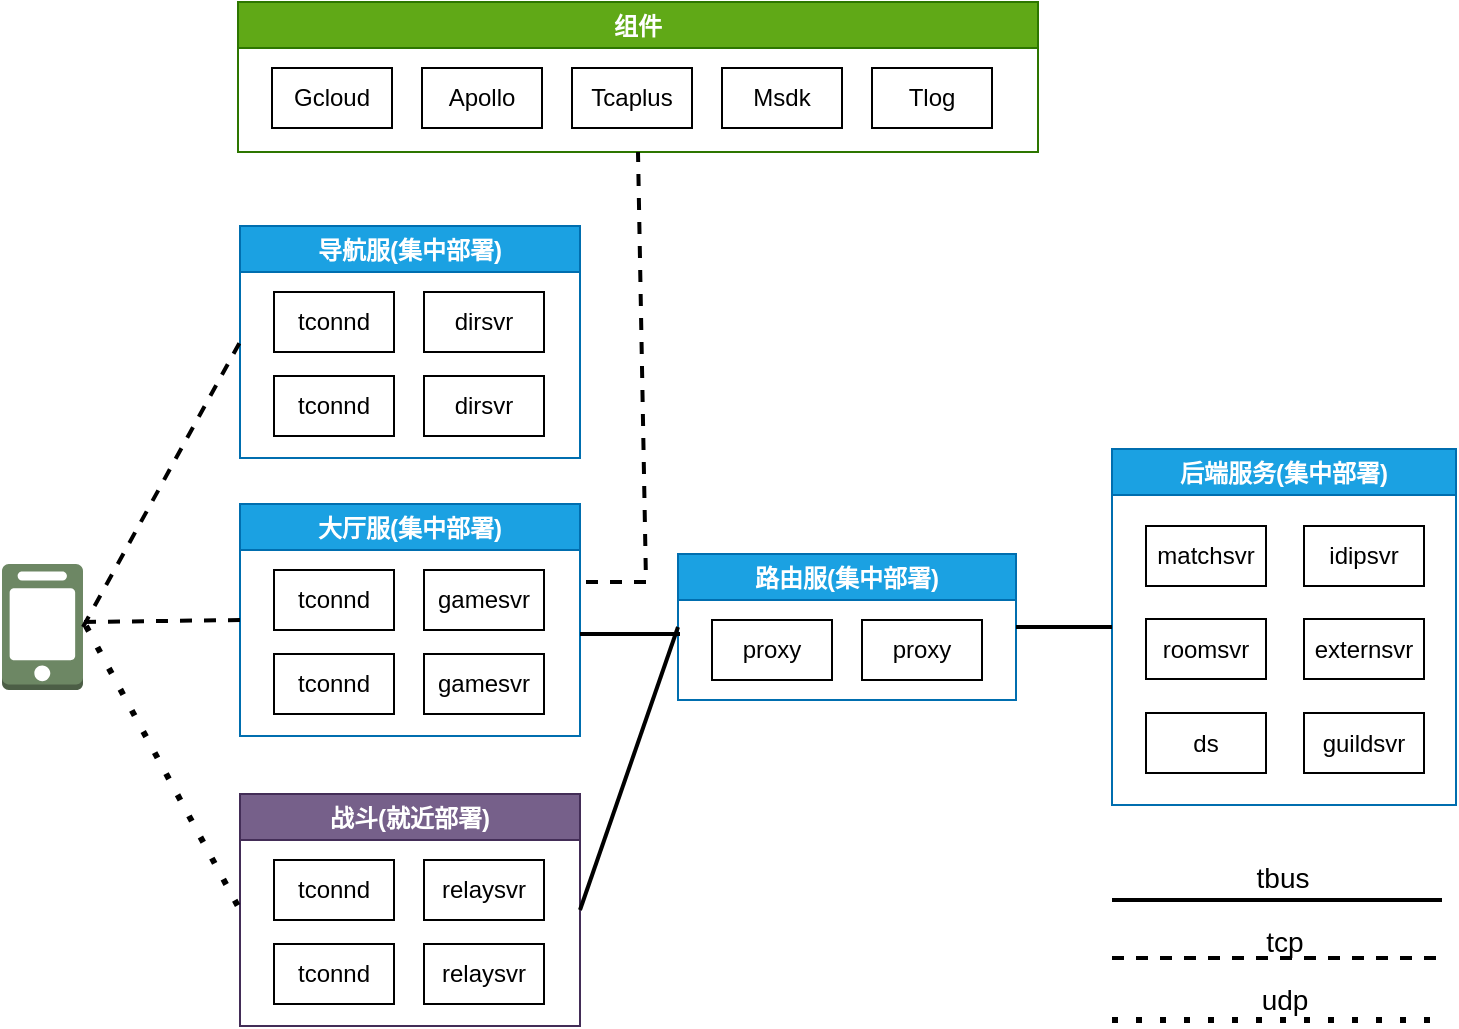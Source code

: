 <mxfile version="16.5.5" type="github" pages="6">
  <diagram id="prtHgNgQTEPvFCAcTncT" name="整体架构图">
    <mxGraphModel dx="1550" dy="827" grid="0" gridSize="10" guides="1" tooltips="1" connect="1" arrows="1" fold="1" page="1" pageScale="1" pageWidth="827" pageHeight="1169" math="0" shadow="0">
      <root>
        <mxCell id="0" />
        <mxCell id="1" parent="0" />
        <mxCell id="tSn-I85bOhlhE9YaRbNu-2" value="" style="outlineConnect=0;dashed=0;verticalLabelPosition=bottom;verticalAlign=top;align=center;html=1;shape=mxgraph.aws3.mobile_client;fillColor=#6d8764;strokeColor=#3A5431;fontColor=#ffffff;" parent="1" vertex="1">
          <mxGeometry x="14" y="367" width="40.5" height="63" as="geometry" />
        </mxCell>
        <mxCell id="7KZkec6slJOl6fVdp8O3-6" value="战斗(就近部署)" style="swimlane;fillColor=#76608a;fontColor=#ffffff;strokeColor=#432D57;" parent="1" vertex="1">
          <mxGeometry x="133" y="482" width="170" height="116" as="geometry" />
        </mxCell>
        <mxCell id="7KZkec6slJOl6fVdp8O3-7" value="tconnd" style="whiteSpace=wrap;html=1;" parent="7KZkec6slJOl6fVdp8O3-6" vertex="1">
          <mxGeometry x="17" y="33" width="60" height="30" as="geometry" />
        </mxCell>
        <mxCell id="7KZkec6slJOl6fVdp8O3-9" value="relaysvr" style="whiteSpace=wrap;html=1;" parent="7KZkec6slJOl6fVdp8O3-6" vertex="1">
          <mxGeometry x="92" y="33" width="60" height="30" as="geometry" />
        </mxCell>
        <mxCell id="r16qE9zVfG3X0fcgj5cs-6" value="tconnd" style="whiteSpace=wrap;html=1;" parent="7KZkec6slJOl6fVdp8O3-6" vertex="1">
          <mxGeometry x="17" y="75" width="60" height="30" as="geometry" />
        </mxCell>
        <mxCell id="r16qE9zVfG3X0fcgj5cs-7" value="relaysvr" style="whiteSpace=wrap;html=1;" parent="7KZkec6slJOl6fVdp8O3-6" vertex="1">
          <mxGeometry x="92" y="75" width="60" height="30" as="geometry" />
        </mxCell>
        <mxCell id="7KZkec6slJOl6fVdp8O3-16" value="后端服务(集中部署)" style="swimlane;fillColor=#1ba1e2;fontColor=#ffffff;strokeColor=#006EAF;" parent="1" vertex="1">
          <mxGeometry x="569" y="309.5" width="172" height="178" as="geometry" />
        </mxCell>
        <mxCell id="r16qE9zVfG3X0fcgj5cs-23" value="matchsvr" style="whiteSpace=wrap;html=1;" parent="7KZkec6slJOl6fVdp8O3-16" vertex="1">
          <mxGeometry x="17" y="38.5" width="60" height="30" as="geometry" />
        </mxCell>
        <mxCell id="r16qE9zVfG3X0fcgj5cs-24" value="roomsvr" style="whiteSpace=wrap;html=1;" parent="7KZkec6slJOl6fVdp8O3-16" vertex="1">
          <mxGeometry x="17" y="85" width="60" height="30" as="geometry" />
        </mxCell>
        <mxCell id="r16qE9zVfG3X0fcgj5cs-25" value="ds" style="whiteSpace=wrap;html=1;" parent="7KZkec6slJOl6fVdp8O3-16" vertex="1">
          <mxGeometry x="17" y="132" width="60" height="30" as="geometry" />
        </mxCell>
        <mxCell id="r16qE9zVfG3X0fcgj5cs-26" value="idipsvr" style="whiteSpace=wrap;html=1;" parent="7KZkec6slJOl6fVdp8O3-16" vertex="1">
          <mxGeometry x="96" y="38.5" width="60" height="30" as="geometry" />
        </mxCell>
        <mxCell id="r16qE9zVfG3X0fcgj5cs-27" value="externsvr" style="whiteSpace=wrap;html=1;" parent="7KZkec6slJOl6fVdp8O3-16" vertex="1">
          <mxGeometry x="96" y="85" width="60" height="30" as="geometry" />
        </mxCell>
        <mxCell id="r16qE9zVfG3X0fcgj5cs-28" value="guildsvr" style="whiteSpace=wrap;html=1;" parent="7KZkec6slJOl6fVdp8O3-16" vertex="1">
          <mxGeometry x="96" y="132" width="60" height="30" as="geometry" />
        </mxCell>
        <mxCell id="r16qE9zVfG3X0fcgj5cs-8" value="大厅服(集中部署)" style="swimlane;fillColor=#1ba1e2;fontColor=#ffffff;strokeColor=#006EAF;" parent="1" vertex="1">
          <mxGeometry x="133" y="337" width="170" height="116" as="geometry" />
        </mxCell>
        <mxCell id="r16qE9zVfG3X0fcgj5cs-9" value="tconnd" style="whiteSpace=wrap;html=1;" parent="r16qE9zVfG3X0fcgj5cs-8" vertex="1">
          <mxGeometry x="17" y="33" width="60" height="30" as="geometry" />
        </mxCell>
        <mxCell id="r16qE9zVfG3X0fcgj5cs-10" value="gamesvr" style="whiteSpace=wrap;html=1;" parent="r16qE9zVfG3X0fcgj5cs-8" vertex="1">
          <mxGeometry x="92" y="33" width="60" height="30" as="geometry" />
        </mxCell>
        <mxCell id="r16qE9zVfG3X0fcgj5cs-11" value="tconnd" style="whiteSpace=wrap;html=1;" parent="r16qE9zVfG3X0fcgj5cs-8" vertex="1">
          <mxGeometry x="17" y="75" width="60" height="30" as="geometry" />
        </mxCell>
        <mxCell id="r16qE9zVfG3X0fcgj5cs-12" value="gamesvr" style="whiteSpace=wrap;html=1;" parent="r16qE9zVfG3X0fcgj5cs-8" vertex="1">
          <mxGeometry x="92" y="75" width="60" height="30" as="geometry" />
        </mxCell>
        <mxCell id="r16qE9zVfG3X0fcgj5cs-13" value="导航服(集中部署)" style="swimlane;fillColor=#1ba1e2;fontColor=#ffffff;strokeColor=#006EAF;" parent="1" vertex="1">
          <mxGeometry x="133" y="198" width="170" height="116" as="geometry" />
        </mxCell>
        <mxCell id="r16qE9zVfG3X0fcgj5cs-14" value="tconnd" style="whiteSpace=wrap;html=1;" parent="r16qE9zVfG3X0fcgj5cs-13" vertex="1">
          <mxGeometry x="17" y="33" width="60" height="30" as="geometry" />
        </mxCell>
        <mxCell id="r16qE9zVfG3X0fcgj5cs-15" value="dirsvr" style="whiteSpace=wrap;html=1;" parent="r16qE9zVfG3X0fcgj5cs-13" vertex="1">
          <mxGeometry x="92" y="33" width="60" height="30" as="geometry" />
        </mxCell>
        <mxCell id="r16qE9zVfG3X0fcgj5cs-16" value="tconnd" style="whiteSpace=wrap;html=1;" parent="r16qE9zVfG3X0fcgj5cs-13" vertex="1">
          <mxGeometry x="17" y="75" width="60" height="30" as="geometry" />
        </mxCell>
        <mxCell id="r16qE9zVfG3X0fcgj5cs-17" value="dirsvr" style="whiteSpace=wrap;html=1;" parent="r16qE9zVfG3X0fcgj5cs-13" vertex="1">
          <mxGeometry x="92" y="75" width="60" height="30" as="geometry" />
        </mxCell>
        <mxCell id="r16qE9zVfG3X0fcgj5cs-18" value="路由服(集中部署)" style="swimlane;startSize=23;fillColor=#1ba1e2;fontColor=#ffffff;strokeColor=#006EAF;" parent="1" vertex="1">
          <mxGeometry x="352" y="362" width="169" height="73" as="geometry" />
        </mxCell>
        <mxCell id="r16qE9zVfG3X0fcgj5cs-19" value="proxy" style="whiteSpace=wrap;html=1;" parent="r16qE9zVfG3X0fcgj5cs-18" vertex="1">
          <mxGeometry x="17" y="33" width="60" height="30" as="geometry" />
        </mxCell>
        <mxCell id="r16qE9zVfG3X0fcgj5cs-20" value="proxy" style="whiteSpace=wrap;html=1;" parent="r16qE9zVfG3X0fcgj5cs-18" vertex="1">
          <mxGeometry x="92" y="33" width="60" height="30" as="geometry" />
        </mxCell>
        <mxCell id="r16qE9zVfG3X0fcgj5cs-29" value="" style="endArrow=none;dashed=1;html=1;rounded=0;exitX=1;exitY=0.5;exitDx=0;exitDy=0;exitPerimeter=0;entryX=0;entryY=0.5;entryDx=0;entryDy=0;jumpSize=6;strokeWidth=2;" parent="1" source="tSn-I85bOhlhE9YaRbNu-2" target="r16qE9zVfG3X0fcgj5cs-13" edge="1">
          <mxGeometry width="50" height="50" relative="1" as="geometry">
            <mxPoint x="52" y="418" as="sourcePoint" />
            <mxPoint x="102" y="368" as="targetPoint" />
          </mxGeometry>
        </mxCell>
        <mxCell id="r16qE9zVfG3X0fcgj5cs-30" value="" style="endArrow=none;dashed=1;html=1;rounded=0;entryX=0;entryY=0.5;entryDx=0;entryDy=0;strokeWidth=2;" parent="1" target="r16qE9zVfG3X0fcgj5cs-8" edge="1">
          <mxGeometry width="50" height="50" relative="1" as="geometry">
            <mxPoint x="55" y="396" as="sourcePoint" />
            <mxPoint x="105" y="396" as="targetPoint" />
          </mxGeometry>
        </mxCell>
        <mxCell id="r16qE9zVfG3X0fcgj5cs-33" value="" style="endArrow=none;html=1;rounded=0;strokeWidth=2;" parent="1" edge="1">
          <mxGeometry width="50" height="50" relative="1" as="geometry">
            <mxPoint x="303" y="402" as="sourcePoint" />
            <mxPoint x="353" y="402" as="targetPoint" />
          </mxGeometry>
        </mxCell>
        <mxCell id="r16qE9zVfG3X0fcgj5cs-35" value="" style="endArrow=none;html=1;rounded=0;exitX=1;exitY=0.5;exitDx=0;exitDy=0;entryX=0;entryY=0.5;entryDx=0;entryDy=0;strokeWidth=2;" parent="1" source="7KZkec6slJOl6fVdp8O3-6" target="r16qE9zVfG3X0fcgj5cs-18" edge="1">
          <mxGeometry width="50" height="50" relative="1" as="geometry">
            <mxPoint x="304" y="566" as="sourcePoint" />
            <mxPoint x="354" y="516" as="targetPoint" />
          </mxGeometry>
        </mxCell>
        <mxCell id="UbGfLUZqFhjUkp0P0_gI-1" value="组件" style="swimlane;fillColor=#60a917;fontColor=#ffffff;strokeColor=#2D7600;" parent="1" vertex="1">
          <mxGeometry x="132" y="86" width="400" height="75" as="geometry" />
        </mxCell>
        <mxCell id="UbGfLUZqFhjUkp0P0_gI-2" value="Gcloud" style="whiteSpace=wrap;html=1;" parent="UbGfLUZqFhjUkp0P0_gI-1" vertex="1">
          <mxGeometry x="17" y="33" width="60" height="30" as="geometry" />
        </mxCell>
        <mxCell id="UbGfLUZqFhjUkp0P0_gI-3" value="Apollo" style="whiteSpace=wrap;html=1;" parent="UbGfLUZqFhjUkp0P0_gI-1" vertex="1">
          <mxGeometry x="92" y="33" width="60" height="30" as="geometry" />
        </mxCell>
        <mxCell id="UbGfLUZqFhjUkp0P0_gI-4" value="Tcaplus" style="whiteSpace=wrap;html=1;" parent="UbGfLUZqFhjUkp0P0_gI-1" vertex="1">
          <mxGeometry x="167" y="33" width="60" height="30" as="geometry" />
        </mxCell>
        <mxCell id="UbGfLUZqFhjUkp0P0_gI-5" value="Tlog" style="whiteSpace=wrap;html=1;" parent="UbGfLUZqFhjUkp0P0_gI-1" vertex="1">
          <mxGeometry x="317" y="33" width="60" height="30" as="geometry" />
        </mxCell>
        <mxCell id="UbGfLUZqFhjUkp0P0_gI-6" value="Msdk" style="whiteSpace=wrap;html=1;" parent="UbGfLUZqFhjUkp0P0_gI-1" vertex="1">
          <mxGeometry x="242" y="33" width="60" height="30" as="geometry" />
        </mxCell>
        <mxCell id="UbGfLUZqFhjUkp0P0_gI-8" value="" style="endArrow=none;html=1;rounded=0;entryX=0;entryY=0.5;entryDx=0;entryDy=0;exitX=1;exitY=0.5;exitDx=0;exitDy=0;strokeWidth=2;" parent="1" source="r16qE9zVfG3X0fcgj5cs-18" target="7KZkec6slJOl6fVdp8O3-16" edge="1">
          <mxGeometry width="50" height="50" relative="1" as="geometry">
            <mxPoint x="524" y="410" as="sourcePoint" />
            <mxPoint x="926.711" y="772" as="targetPoint" />
          </mxGeometry>
        </mxCell>
        <mxCell id="UbGfLUZqFhjUkp0P0_gI-9" value="" style="endArrow=none;dashed=1;html=1;rounded=0;entryX=0.5;entryY=1;entryDx=0;entryDy=0;strokeWidth=2;" parent="1" target="UbGfLUZqFhjUkp0P0_gI-1" edge="1">
          <mxGeometry width="50" height="50" relative="1" as="geometry">
            <mxPoint x="306" y="376" as="sourcePoint" />
            <mxPoint x="398" y="141" as="targetPoint" />
            <Array as="points">
              <mxPoint x="336" y="376" />
            </Array>
          </mxGeometry>
        </mxCell>
        <object label="" id="UbGfLUZqFhjUkp0P0_gI-10">
          <mxCell style="endArrow=none;html=1;rounded=0;strokeWidth=2;" parent="1" edge="1">
            <mxGeometry width="50" height="50" relative="1" as="geometry">
              <mxPoint x="569" y="535" as="sourcePoint" />
              <mxPoint x="734" y="535" as="targetPoint" />
            </mxGeometry>
          </mxCell>
        </object>
        <mxCell id="UbGfLUZqFhjUkp0P0_gI-11" value="&lt;font style=&quot;font-size: 14px&quot;&gt;tbus&lt;/font&gt;" style="text;html=1;align=center;verticalAlign=middle;resizable=0;points=[];autosize=1;strokeColor=none;fillColor=none;" parent="1" vertex="1">
          <mxGeometry x="636" y="515" width="36" height="18" as="geometry" />
        </mxCell>
        <mxCell id="UbGfLUZqFhjUkp0P0_gI-12" value="" style="endArrow=none;dashed=1;html=1;dashPattern=1 3;strokeWidth=3;rounded=0;entryX=0;entryY=0.5;entryDx=0;entryDy=0;" parent="1" target="7KZkec6slJOl6fVdp8O3-6" edge="1">
          <mxGeometry width="50" height="50" relative="1" as="geometry">
            <mxPoint x="56" y="398" as="sourcePoint" />
            <mxPoint x="135" y="493" as="targetPoint" />
          </mxGeometry>
        </mxCell>
        <mxCell id="UbGfLUZqFhjUkp0P0_gI-13" value="" style="endArrow=none;dashed=1;html=1;rounded=0;strokeWidth=2;" parent="1" edge="1">
          <mxGeometry width="50" height="50" relative="1" as="geometry">
            <mxPoint x="569" y="564" as="sourcePoint" />
            <mxPoint x="736" y="564" as="targetPoint" />
          </mxGeometry>
        </mxCell>
        <mxCell id="UbGfLUZqFhjUkp0P0_gI-15" value="tcp" style="text;html=1;align=center;verticalAlign=middle;resizable=0;points=[];autosize=1;strokeColor=none;fillColor=none;strokeWidth=2;fontSize=14;" parent="1" vertex="1">
          <mxGeometry x="641" y="545" width="28" height="21" as="geometry" />
        </mxCell>
        <mxCell id="UbGfLUZqFhjUkp0P0_gI-16" value="" style="endArrow=none;dashed=1;html=1;dashPattern=1 3;strokeWidth=3;rounded=0;" parent="1" edge="1">
          <mxGeometry width="50" height="50" relative="1" as="geometry">
            <mxPoint x="569" y="595" as="sourcePoint" />
            <mxPoint x="730" y="595" as="targetPoint" />
          </mxGeometry>
        </mxCell>
        <mxCell id="UbGfLUZqFhjUkp0P0_gI-17" value="udp" style="text;html=1;align=center;verticalAlign=middle;resizable=0;points=[];autosize=1;strokeColor=none;fillColor=none;fontSize=14;" parent="1" vertex="1">
          <mxGeometry x="638.5" y="574" width="33" height="21" as="geometry" />
        </mxCell>
      </root>
    </mxGraphModel>
  </diagram>
  <diagram id="9eE_RVc4pomIfOxNAOgu" name="AOV AI">
    <mxGraphModel dx="1550" dy="827" grid="0" gridSize="10" guides="1" tooltips="1" connect="1" arrows="1" fold="1" page="1" pageScale="1" pageWidth="827" pageHeight="1169" math="0" shadow="0">
      <root>
        <mxCell id="aHbRZIARWTAecFtkDKZY-0" />
        <mxCell id="aHbRZIARWTAecFtkDKZY-1" parent="aHbRZIARWTAecFtkDKZY-0" />
        <mxCell id="aHbRZIARWTAecFtkDKZY-2" value="AIProxy" style="swimlane;" parent="aHbRZIARWTAecFtkDKZY-1" vertex="1">
          <mxGeometry x="550" y="180" width="180" height="100" as="geometry" />
        </mxCell>
        <mxCell id="aHbRZIARWTAecFtkDKZY-5" value="aiproxy" style="whiteSpace=wrap;html=1;" parent="aHbRZIARWTAecFtkDKZY-2" vertex="1">
          <mxGeometry x="10" y="40" width="70" height="40" as="geometry" />
        </mxCell>
        <mxCell id="aHbRZIARWTAecFtkDKZY-6" value="aiproxy" style="whiteSpace=wrap;html=1;" parent="aHbRZIARWTAecFtkDKZY-2" vertex="1">
          <mxGeometry x="100" y="40" width="70" height="40" as="geometry" />
        </mxCell>
        <mxCell id="aHbRZIARWTAecFtkDKZY-7" value="AISvr" style="swimlane;" parent="aHbRZIARWTAecFtkDKZY-1" vertex="1">
          <mxGeometry x="550" y="310" width="180" height="100" as="geometry" />
        </mxCell>
        <mxCell id="aHbRZIARWTAecFtkDKZY-8" value="aisvr" style="whiteSpace=wrap;html=1;" parent="aHbRZIARWTAecFtkDKZY-7" vertex="1">
          <mxGeometry x="10" y="40" width="70" height="40" as="geometry" />
        </mxCell>
        <mxCell id="aHbRZIARWTAecFtkDKZY-9" value="aisvr" style="whiteSpace=wrap;html=1;" parent="aHbRZIARWTAecFtkDKZY-7" vertex="1">
          <mxGeometry x="100" y="40" width="70" height="40" as="geometry" />
        </mxCell>
        <mxCell id="aHbRZIARWTAecFtkDKZY-10" value="Match" style="swimlane;" parent="aHbRZIARWTAecFtkDKZY-1" vertex="1">
          <mxGeometry x="90" y="60" width="180" height="100" as="geometry" />
        </mxCell>
        <mxCell id="aHbRZIARWTAecFtkDKZY-11" value="matchsvr" style="whiteSpace=wrap;html=1;" parent="aHbRZIARWTAecFtkDKZY-10" vertex="1">
          <mxGeometry x="10" y="40" width="70" height="40" as="geometry" />
        </mxCell>
        <mxCell id="aHbRZIARWTAecFtkDKZY-14" value="matchsvr" style="whiteSpace=wrap;html=1;" parent="aHbRZIARWTAecFtkDKZY-10" vertex="1">
          <mxGeometry x="100" y="40" width="70" height="40" as="geometry" />
        </mxCell>
        <mxCell id="aHbRZIARWTAecFtkDKZY-15" value="DsAgent" style="swimlane;" parent="aHbRZIARWTAecFtkDKZY-1" vertex="1">
          <mxGeometry x="320" y="180" width="180" height="100" as="geometry" />
        </mxCell>
        <mxCell id="aHbRZIARWTAecFtkDKZY-18" value="dsagent" style="whiteSpace=wrap;html=1;" parent="aHbRZIARWTAecFtkDKZY-15" vertex="1">
          <mxGeometry x="100" y="40" width="70" height="40" as="geometry" />
        </mxCell>
        <mxCell id="aHbRZIARWTAecFtkDKZY-17" value="dsagent" style="whiteSpace=wrap;html=1;" parent="aHbRZIARWTAecFtkDKZY-15" vertex="1">
          <mxGeometry x="10" y="40" width="70" height="40" as="geometry" />
        </mxCell>
        <mxCell id="aHbRZIARWTAecFtkDKZY-21" value="Relay" style="swimlane;" parent="aHbRZIARWTAecFtkDKZY-1" vertex="1">
          <mxGeometry x="90" y="180" width="180" height="100" as="geometry" />
        </mxCell>
        <mxCell id="aHbRZIARWTAecFtkDKZY-22" value="relaysvr" style="whiteSpace=wrap;html=1;" parent="aHbRZIARWTAecFtkDKZY-21" vertex="1">
          <mxGeometry x="10" y="40" width="70" height="40" as="geometry" />
        </mxCell>
        <mxCell id="aHbRZIARWTAecFtkDKZY-23" value="relaysvr" style="whiteSpace=wrap;html=1;" parent="aHbRZIARWTAecFtkDKZY-21" vertex="1">
          <mxGeometry x="100" y="40" width="70" height="40" as="geometry" />
        </mxCell>
        <mxCell id="aHbRZIARWTAecFtkDKZY-24" value="DS" style="swimlane;" parent="aHbRZIARWTAecFtkDKZY-1" vertex="1">
          <mxGeometry x="320" y="310" width="180" height="100" as="geometry" />
        </mxCell>
        <mxCell id="aHbRZIARWTAecFtkDKZY-25" value="dssvr" style="whiteSpace=wrap;html=1;" parent="aHbRZIARWTAecFtkDKZY-24" vertex="1">
          <mxGeometry x="9" y="40" width="70" height="40" as="geometry" />
        </mxCell>
        <mxCell id="aHbRZIARWTAecFtkDKZY-26" value="dssvr" style="whiteSpace=wrap;html=1;" parent="aHbRZIARWTAecFtkDKZY-24" vertex="1">
          <mxGeometry x="100" y="40" width="70" height="40" as="geometry" />
        </mxCell>
        <mxCell id="aHbRZIARWTAecFtkDKZY-29" value="" style="endArrow=none;html=1;rounded=0;entryX=0.5;entryY=1;entryDx=0;entryDy=0;exitX=0.5;exitY=0;exitDx=0;exitDy=0;" parent="aHbRZIARWTAecFtkDKZY-1" source="aHbRZIARWTAecFtkDKZY-38" target="aHbRZIARWTAecFtkDKZY-21" edge="1">
          <mxGeometry width="50" height="50" relative="1" as="geometry">
            <mxPoint x="140" y="370" as="sourcePoint" />
            <mxPoint x="190" y="320" as="targetPoint" />
          </mxGeometry>
        </mxCell>
        <mxCell id="aHbRZIARWTAecFtkDKZY-34" value="" style="endArrow=none;dashed=1;html=1;rounded=0;entryX=0;entryY=0.5;entryDx=0;entryDy=0;exitX=1;exitY=0.5;exitDx=0;exitDy=0;" parent="aHbRZIARWTAecFtkDKZY-1" source="aHbRZIARWTAecFtkDKZY-38" target="aHbRZIARWTAecFtkDKZY-24" edge="1">
          <mxGeometry width="50" height="50" relative="1" as="geometry">
            <mxPoint x="270" y="430" as="sourcePoint" />
            <mxPoint x="310" y="370" as="targetPoint" />
          </mxGeometry>
        </mxCell>
        <mxCell id="aHbRZIARWTAecFtkDKZY-38" value="RelayAgent" style="swimlane;" parent="aHbRZIARWTAecFtkDKZY-1" vertex="1">
          <mxGeometry x="90" y="310" width="180" height="100" as="geometry" />
        </mxCell>
        <mxCell id="aHbRZIARWTAecFtkDKZY-39" value="relayagent" style="whiteSpace=wrap;html=1;" parent="aHbRZIARWTAecFtkDKZY-38" vertex="1">
          <mxGeometry x="100" y="40" width="70" height="40" as="geometry" />
        </mxCell>
        <mxCell id="aHbRZIARWTAecFtkDKZY-40" value="relayagent" style="whiteSpace=wrap;html=1;" parent="aHbRZIARWTAecFtkDKZY-38" vertex="1">
          <mxGeometry x="10" y="40" width="70" height="40" as="geometry" />
        </mxCell>
        <mxCell id="aHbRZIARWTAecFtkDKZY-41" value="DsCenter" style="swimlane;startSize=23;" parent="aHbRZIARWTAecFtkDKZY-1" vertex="1">
          <mxGeometry x="320" y="60" width="180" height="100" as="geometry" />
        </mxCell>
        <mxCell id="aHbRZIARWTAecFtkDKZY-42" value="dscenter" style="whiteSpace=wrap;html=1;" parent="aHbRZIARWTAecFtkDKZY-41" vertex="1">
          <mxGeometry x="100" y="40" width="70" height="40" as="geometry" />
        </mxCell>
        <mxCell id="aHbRZIARWTAecFtkDKZY-43" value="dscenter" style="whiteSpace=wrap;html=1;" parent="aHbRZIARWTAecFtkDKZY-41" vertex="1">
          <mxGeometry x="10" y="40" width="70" height="40" as="geometry" />
        </mxCell>
        <mxCell id="aHbRZIARWTAecFtkDKZY-47" value="" style="endArrow=none;html=1;rounded=0;entryX=0.5;entryY=1;entryDx=0;entryDy=0;exitX=0.5;exitY=0;exitDx=0;exitDy=0;exitPerimeter=0;" parent="aHbRZIARWTAecFtkDKZY-1" source="aHbRZIARWTAecFtkDKZY-15" target="aHbRZIARWTAecFtkDKZY-41" edge="1">
          <mxGeometry width="50" height="50" relative="1" as="geometry">
            <mxPoint x="390" y="210" as="sourcePoint" />
            <mxPoint x="440" y="160" as="targetPoint" />
          </mxGeometry>
        </mxCell>
        <mxCell id="aHbRZIARWTAecFtkDKZY-49" value="" style="endArrow=none;dashed=1;html=1;rounded=0;entryX=0.5;entryY=1;entryDx=0;entryDy=0;exitX=0.5;exitY=0;exitDx=0;exitDy=0;" parent="aHbRZIARWTAecFtkDKZY-1" source="aHbRZIARWTAecFtkDKZY-24" target="aHbRZIARWTAecFtkDKZY-15" edge="1">
          <mxGeometry width="50" height="50" relative="1" as="geometry">
            <mxPoint x="380" y="320" as="sourcePoint" />
            <mxPoint x="430" y="270" as="targetPoint" />
          </mxGeometry>
        </mxCell>
        <mxCell id="aHbRZIARWTAecFtkDKZY-51" value="" style="endArrow=none;dashed=1;html=1;rounded=0;exitX=1;exitY=0.5;exitDx=0;exitDy=0;entryX=0;entryY=0.5;entryDx=0;entryDy=0;" parent="aHbRZIARWTAecFtkDKZY-1" source="aHbRZIARWTAecFtkDKZY-24" target="aHbRZIARWTAecFtkDKZY-7" edge="1">
          <mxGeometry width="50" height="50" relative="1" as="geometry">
            <mxPoint x="120" y="110" as="sourcePoint" />
            <mxPoint x="930.711" y="680" as="targetPoint" />
          </mxGeometry>
        </mxCell>
        <mxCell id="aHbRZIARWTAecFtkDKZY-52" value="" style="endArrow=none;dashed=1;html=1;rounded=0;exitX=1;exitY=0.5;exitDx=0;exitDy=0;entryX=0;entryY=0.5;entryDx=0;entryDy=0;" parent="aHbRZIARWTAecFtkDKZY-1" source="aHbRZIARWTAecFtkDKZY-15" target="aHbRZIARWTAecFtkDKZY-2" edge="1">
          <mxGeometry width="50" height="50" relative="1" as="geometry">
            <mxPoint x="500" y="270" as="sourcePoint" />
            <mxPoint x="550" y="220" as="targetPoint" />
          </mxGeometry>
        </mxCell>
        <mxCell id="aHbRZIARWTAecFtkDKZY-53" value="" style="endArrow=none;html=1;rounded=0;entryX=0.5;entryY=1;entryDx=0;entryDy=0;exitX=0.5;exitY=0;exitDx=0;exitDy=0;" parent="aHbRZIARWTAecFtkDKZY-1" source="aHbRZIARWTAecFtkDKZY-21" target="aHbRZIARWTAecFtkDKZY-10" edge="1">
          <mxGeometry width="50" height="50" relative="1" as="geometry">
            <mxPoint x="170" y="210" as="sourcePoint" />
            <mxPoint x="220" y="160" as="targetPoint" />
          </mxGeometry>
        </mxCell>
        <mxCell id="aHbRZIARWTAecFtkDKZY-54" value="" style="endArrow=none;html=1;rounded=0;" parent="aHbRZIARWTAecFtkDKZY-1" edge="1">
          <mxGeometry width="50" height="50" relative="1" as="geometry">
            <mxPoint x="270" y="120" as="sourcePoint" />
            <mxPoint x="320" y="120" as="targetPoint" />
          </mxGeometry>
        </mxCell>
        <mxCell id="jtC3OGg0_ZfLIY8pYDg6-36" value="&lt;b&gt;&lt;font style=&quot;font-size: 24px&quot; color=&quot;#330000&quot;&gt;业务侧&lt;/font&gt;&lt;/b&gt;" style="text;html=1;align=center;verticalAlign=middle;resizable=0;points=[];autosize=1;strokeColor=none;fillColor=none;fontSize=18;fontColor=#FF0000;" parent="aHbRZIARWTAecFtkDKZY-1" vertex="1">
          <mxGeometry x="251" y="439" width="90" height="30" as="geometry" />
        </mxCell>
        <mxCell id="jtC3OGg0_ZfLIY8pYDg6-37" value="&lt;b&gt;&lt;font style=&quot;font-size: 24px&quot; color=&quot;#330000&quot;&gt;AI侧&lt;/font&gt;&lt;/b&gt;" style="text;html=1;align=center;verticalAlign=middle;resizable=0;points=[];autosize=1;strokeColor=none;fillColor=none;fontSize=18;fontColor=#FF0000;" parent="aHbRZIARWTAecFtkDKZY-1" vertex="1">
          <mxGeometry x="610" y="444" width="60" height="30" as="geometry" />
        </mxCell>
        <mxCell id="QPOXfWb_KmAo6B6VZnVw-0" value="" style="endArrow=none;dashed=1;html=1;rounded=0;fontSize=18;fontColor=#FF0000;strokeWidth=2;" parent="aHbRZIARWTAecFtkDKZY-1" edge="1">
          <mxGeometry width="50" height="50" relative="1" as="geometry">
            <mxPoint x="525" y="558" as="sourcePoint" />
            <mxPoint x="525" y="18" as="targetPoint" />
          </mxGeometry>
        </mxCell>
        <mxCell id="nI7Ev0m3OoeExbKyK8t1-0" value="" style="rounded=0;whiteSpace=wrap;html=1;dashed=1;strokeWidth=3;fillColor=none;" vertex="1" parent="aHbRZIARWTAecFtkDKZY-1">
          <mxGeometry x="62" y="171" width="714" height="361" as="geometry" />
        </mxCell>
        <mxCell id="Liz5jCSZv2XZIbtN4rlE-0" value="&lt;font style=&quot;font-size: 24px&quot; color=&quot;#ff0000&quot;&gt;&lt;b&gt;同机房，同子网&lt;/b&gt;&lt;/font&gt;" style="text;html=1;align=center;verticalAlign=middle;resizable=0;points=[];autosize=1;strokeColor=none;fillColor=none;" vertex="1" parent="aHbRZIARWTAecFtkDKZY-1">
          <mxGeometry x="332" y="495" width="180" height="20" as="geometry" />
        </mxCell>
      </root>
    </mxGraphModel>
  </diagram>
  <diagram id="2STJWsbimgQR2f7koZ5o" name="NISHIKI AI">
    <mxGraphModel dx="1550" dy="827" grid="0" gridSize="10" guides="1" tooltips="1" connect="1" arrows="1" fold="1" page="1" pageScale="1" pageWidth="827" pageHeight="1169" math="0" shadow="0">
      <root>
        <mxCell id="2Ao4ZpsVJw9oH1wQN9Oj-0" />
        <mxCell id="2Ao4ZpsVJw9oH1wQN9Oj-1" parent="2Ao4ZpsVJw9oH1wQN9Oj-0" />
        <mxCell id="hXbDXXZGQUkt6A6cglB6-0" value="" style="rounded=0;whiteSpace=wrap;html=1;dashed=1;strokeWidth=3;fillColor=none;" parent="2Ao4ZpsVJw9oH1wQN9Oj-1" vertex="1">
          <mxGeometry x="220" y="560" width="550" height="410" as="geometry" />
        </mxCell>
        <mxCell id="hXbDXXZGQUkt6A6cglB6-1" value="AIProxy" style="swimlane;" parent="2Ao4ZpsVJw9oH1wQN9Oj-1" vertex="1">
          <mxGeometry x="550" y="715" width="180" height="100" as="geometry" />
        </mxCell>
        <mxCell id="hXbDXXZGQUkt6A6cglB6-2" value="aiproxy" style="whiteSpace=wrap;html=1;" parent="hXbDXXZGQUkt6A6cglB6-1" vertex="1">
          <mxGeometry x="10" y="40" width="70" height="40" as="geometry" />
        </mxCell>
        <mxCell id="hXbDXXZGQUkt6A6cglB6-3" value="aiproxy" style="whiteSpace=wrap;html=1;" parent="hXbDXXZGQUkt6A6cglB6-1" vertex="1">
          <mxGeometry x="100" y="40" width="70" height="40" as="geometry" />
        </mxCell>
        <mxCell id="hXbDXXZGQUkt6A6cglB6-4" value="AISvr" style="swimlane;" parent="2Ao4ZpsVJw9oH1wQN9Oj-1" vertex="1">
          <mxGeometry x="550" y="845" width="180" height="100" as="geometry" />
        </mxCell>
        <mxCell id="hXbDXXZGQUkt6A6cglB6-5" value="aisvr" style="whiteSpace=wrap;html=1;" parent="hXbDXXZGQUkt6A6cglB6-4" vertex="1">
          <mxGeometry x="10" y="40" width="70" height="40" as="geometry" />
        </mxCell>
        <mxCell id="hXbDXXZGQUkt6A6cglB6-6" value="aisvr" style="whiteSpace=wrap;html=1;" parent="hXbDXXZGQUkt6A6cglB6-4" vertex="1">
          <mxGeometry x="100" y="40" width="70" height="40" as="geometry" />
        </mxCell>
        <mxCell id="hXbDXXZGQUkt6A6cglB6-7" value="Match" style="swimlane;" parent="2Ao4ZpsVJw9oH1wQN9Oj-1" vertex="1">
          <mxGeometry x="10" y="465" width="180" height="100" as="geometry" />
        </mxCell>
        <mxCell id="hXbDXXZGQUkt6A6cglB6-8" value="matchsvr" style="whiteSpace=wrap;html=1;" parent="hXbDXXZGQUkt6A6cglB6-7" vertex="1">
          <mxGeometry x="10" y="40" width="70" height="40" as="geometry" />
        </mxCell>
        <mxCell id="hXbDXXZGQUkt6A6cglB6-9" value="matchsvr" style="whiteSpace=wrap;html=1;" parent="hXbDXXZGQUkt6A6cglB6-7" vertex="1">
          <mxGeometry x="100" y="40" width="70" height="40" as="geometry" />
        </mxCell>
        <mxCell id="hXbDXXZGQUkt6A6cglB6-10" value="DsAgent" style="swimlane;" parent="2Ao4ZpsVJw9oH1wQN9Oj-1" vertex="1">
          <mxGeometry x="240" y="585" width="180" height="100" as="geometry" />
        </mxCell>
        <mxCell id="hXbDXXZGQUkt6A6cglB6-11" value="dsagent" style="whiteSpace=wrap;html=1;" parent="hXbDXXZGQUkt6A6cglB6-10" vertex="1">
          <mxGeometry x="100" y="40" width="70" height="40" as="geometry" />
        </mxCell>
        <mxCell id="hXbDXXZGQUkt6A6cglB6-12" value="dsagent" style="whiteSpace=wrap;html=1;" parent="hXbDXXZGQUkt6A6cglB6-10" vertex="1">
          <mxGeometry x="10" y="40" width="70" height="40" as="geometry" />
        </mxCell>
        <mxCell id="hXbDXXZGQUkt6A6cglB6-13" value="Relay" style="swimlane;" parent="2Ao4ZpsVJw9oH1wQN9Oj-1" vertex="1">
          <mxGeometry x="10" y="585" width="180" height="100" as="geometry" />
        </mxCell>
        <mxCell id="hXbDXXZGQUkt6A6cglB6-14" value="relaysvr" style="whiteSpace=wrap;html=1;" parent="hXbDXXZGQUkt6A6cglB6-13" vertex="1">
          <mxGeometry x="10" y="40" width="70" height="40" as="geometry" />
        </mxCell>
        <mxCell id="hXbDXXZGQUkt6A6cglB6-15" value="relaysvr" style="whiteSpace=wrap;html=1;" parent="hXbDXXZGQUkt6A6cglB6-13" vertex="1">
          <mxGeometry x="100" y="40" width="70" height="40" as="geometry" />
        </mxCell>
        <mxCell id="hXbDXXZGQUkt6A6cglB6-16" value="DS" style="swimlane;" parent="2Ao4ZpsVJw9oH1wQN9Oj-1" vertex="1">
          <mxGeometry x="240" y="715" width="180" height="100" as="geometry" />
        </mxCell>
        <mxCell id="hXbDXXZGQUkt6A6cglB6-17" value="dssvr" style="whiteSpace=wrap;html=1;" parent="hXbDXXZGQUkt6A6cglB6-16" vertex="1">
          <mxGeometry x="9" y="40" width="70" height="40" as="geometry" />
        </mxCell>
        <mxCell id="hXbDXXZGQUkt6A6cglB6-18" value="dssvr" style="whiteSpace=wrap;html=1;" parent="hXbDXXZGQUkt6A6cglB6-16" vertex="1">
          <mxGeometry x="100" y="40" width="70" height="40" as="geometry" />
        </mxCell>
        <mxCell id="hXbDXXZGQUkt6A6cglB6-19" value="" style="endArrow=none;dashed=1;html=1;rounded=0;entryX=0.5;entryY=1;entryDx=0;entryDy=0;exitX=0.5;exitY=0;exitDx=0;exitDy=0;" parent="2Ao4ZpsVJw9oH1wQN9Oj-1" source="hXbDXXZGQUkt6A6cglB6-16" target="hXbDXXZGQUkt6A6cglB6-10" edge="1">
          <mxGeometry width="50" height="50" relative="1" as="geometry">
            <mxPoint x="300" y="725" as="sourcePoint" />
            <mxPoint x="350" y="675" as="targetPoint" />
          </mxGeometry>
        </mxCell>
        <mxCell id="hXbDXXZGQUkt6A6cglB6-20" value="" style="endArrow=none;dashed=1;html=1;rounded=0;exitX=1;exitY=0.5;exitDx=0;exitDy=0;entryX=0;entryY=0.5;entryDx=0;entryDy=0;" parent="2Ao4ZpsVJw9oH1wQN9Oj-1" source="hXbDXXZGQUkt6A6cglB6-16" target="hXbDXXZGQUkt6A6cglB6-1" edge="1">
          <mxGeometry width="50" height="50" relative="1" as="geometry">
            <mxPoint x="500" y="680" as="sourcePoint" />
            <mxPoint x="550" y="630" as="targetPoint" />
          </mxGeometry>
        </mxCell>
        <mxCell id="hXbDXXZGQUkt6A6cglB6-21" value="" style="endArrow=none;html=1;rounded=0;entryX=0.5;entryY=1;entryDx=0;entryDy=0;exitX=0.5;exitY=0;exitDx=0;exitDy=0;" parent="2Ao4ZpsVJw9oH1wQN9Oj-1" source="hXbDXXZGQUkt6A6cglB6-13" target="hXbDXXZGQUkt6A6cglB6-7" edge="1">
          <mxGeometry width="50" height="50" relative="1" as="geometry">
            <mxPoint x="90" y="615" as="sourcePoint" />
            <mxPoint x="140" y="565" as="targetPoint" />
          </mxGeometry>
        </mxCell>
        <mxCell id="hXbDXXZGQUkt6A6cglB6-22" value="" style="endArrow=none;html=1;rounded=0;entryX=0.5;entryY=0;entryDx=0;entryDy=0;" parent="2Ao4ZpsVJw9oH1wQN9Oj-1" target="hXbDXXZGQUkt6A6cglB6-10" edge="1">
          <mxGeometry width="50" height="50" relative="1" as="geometry">
            <mxPoint x="190" y="525" as="sourcePoint" />
            <mxPoint x="240" y="525" as="targetPoint" />
            <Array as="points">
              <mxPoint x="330" y="525" />
            </Array>
          </mxGeometry>
        </mxCell>
        <mxCell id="hXbDXXZGQUkt6A6cglB6-23" value="负载均衡" style="edgeLabel;html=1;align=center;verticalAlign=middle;resizable=0;points=[];" parent="hXbDXXZGQUkt6A6cglB6-22" vertex="1" connectable="0">
          <mxGeometry x="0.106" y="-1" relative="1" as="geometry">
            <mxPoint x="-31" y="-1" as="offset" />
          </mxGeometry>
        </mxCell>
        <mxCell id="hXbDXXZGQUkt6A6cglB6-24" value="" style="endArrow=none;html=1;rounded=0;entryX=0.5;entryY=1;entryDx=0;entryDy=0;exitX=0.5;exitY=0;exitDx=0;exitDy=0;" parent="2Ao4ZpsVJw9oH1wQN9Oj-1" source="hXbDXXZGQUkt6A6cglB6-4" target="hXbDXXZGQUkt6A6cglB6-1" edge="1">
          <mxGeometry width="50" height="50" relative="1" as="geometry">
            <mxPoint x="620" y="865" as="sourcePoint" />
            <mxPoint x="670" y="815" as="targetPoint" />
          </mxGeometry>
        </mxCell>
        <mxCell id="hXbDXXZGQUkt6A6cglB6-25" value="" style="endArrow=none;dashed=1;html=1;rounded=0;entryX=0.5;entryY=1;entryDx=0;entryDy=0;exitX=0;exitY=0.5;exitDx=0;exitDy=0;" parent="2Ao4ZpsVJw9oH1wQN9Oj-1" source="hXbDXXZGQUkt6A6cglB6-16" target="hXbDXXZGQUkt6A6cglB6-13" edge="1">
          <mxGeometry width="50" height="50" relative="1" as="geometry">
            <mxPoint x="100" y="735" as="sourcePoint" />
            <mxPoint x="150" y="685" as="targetPoint" />
            <Array as="points">
              <mxPoint x="100" y="765" />
            </Array>
          </mxGeometry>
        </mxCell>
        <mxCell id="hXbDXXZGQUkt6A6cglB6-26" value="" style="endArrow=classic;html=1;rounded=0;" parent="2Ao4ZpsVJw9oH1wQN9Oj-1" edge="1">
          <mxGeometry width="50" height="50" relative="1" as="geometry">
            <mxPoint x="120" y="750" as="sourcePoint" />
            <mxPoint x="180" y="750" as="targetPoint" />
          </mxGeometry>
        </mxCell>
        <mxCell id="hXbDXXZGQUkt6A6cglB6-27" value="帧广播" style="edgeLabel;html=1;align=center;verticalAlign=middle;resizable=0;points=[];" parent="hXbDXXZGQUkt6A6cglB6-26" vertex="1" connectable="0">
          <mxGeometry x="-0.513" y="3" relative="1" as="geometry">
            <mxPoint x="15" y="-7" as="offset" />
          </mxGeometry>
        </mxCell>
        <mxCell id="hXbDXXZGQUkt6A6cglB6-28" value="" style="endArrow=classic;html=1;rounded=0;" parent="2Ao4ZpsVJw9oH1wQN9Oj-1" edge="1">
          <mxGeometry width="50" height="50" relative="1" as="geometry">
            <mxPoint x="122" y="789" as="sourcePoint" />
            <mxPoint x="120" y="789" as="targetPoint" />
            <Array as="points">
              <mxPoint x="180" y="789" />
            </Array>
          </mxGeometry>
        </mxCell>
        <mxCell id="hXbDXXZGQUkt6A6cglB6-29" value="AI帧命令" style="edgeLabel;html=1;align=center;verticalAlign=middle;resizable=0;points=[];" parent="hXbDXXZGQUkt6A6cglB6-28" vertex="1" connectable="0">
          <mxGeometry x="-0.513" y="3" relative="1" as="geometry">
            <mxPoint x="-1" y="-7" as="offset" />
          </mxGeometry>
        </mxCell>
        <mxCell id="hXbDXXZGQUkt6A6cglB6-30" value="" style="endArrow=classic;html=1;rounded=0;" parent="2Ao4ZpsVJw9oH1wQN9Oj-1" edge="1">
          <mxGeometry width="50" height="50" relative="1" as="geometry">
            <mxPoint x="450.0" y="750" as="sourcePoint" />
            <mxPoint x="510.0" y="750" as="targetPoint" />
          </mxGeometry>
        </mxCell>
        <mxCell id="hXbDXXZGQUkt6A6cglB6-31" value="盘面信息" style="edgeLabel;html=1;align=center;verticalAlign=middle;resizable=0;points=[];" parent="hXbDXXZGQUkt6A6cglB6-30" vertex="1" connectable="0">
          <mxGeometry x="-0.513" y="3" relative="1" as="geometry">
            <mxPoint x="15" y="-7" as="offset" />
          </mxGeometry>
        </mxCell>
        <mxCell id="hXbDXXZGQUkt6A6cglB6-32" value="" style="endArrow=classic;html=1;rounded=0;" parent="2Ao4ZpsVJw9oH1wQN9Oj-1" edge="1">
          <mxGeometry width="50" height="50" relative="1" as="geometry">
            <mxPoint x="452.0" y="794" as="sourcePoint" />
            <mxPoint x="450.0" y="794" as="targetPoint" />
            <Array as="points">
              <mxPoint x="510" y="794" />
            </Array>
          </mxGeometry>
        </mxCell>
        <mxCell id="hXbDXXZGQUkt6A6cglB6-33" value="AI指令" style="edgeLabel;html=1;align=center;verticalAlign=middle;resizable=0;points=[];" parent="hXbDXXZGQUkt6A6cglB6-32" vertex="1" connectable="0">
          <mxGeometry x="-0.513" y="3" relative="1" as="geometry">
            <mxPoint x="-1" y="-7" as="offset" />
          </mxGeometry>
        </mxCell>
        <mxCell id="hXbDXXZGQUkt6A6cglB6-34" value="&lt;font style=&quot;font-size: 24px&quot; color=&quot;#ff0000&quot;&gt;&lt;b&gt;同机房，同子网&lt;/b&gt;&lt;/font&gt;" style="text;html=1;align=center;verticalAlign=middle;resizable=0;points=[];autosize=1;strokeColor=none;fillColor=none;" parent="2Ao4ZpsVJw9oH1wQN9Oj-1" vertex="1">
          <mxGeometry x="450" y="575" width="180" height="20" as="geometry" />
        </mxCell>
        <mxCell id="hXbDXXZGQUkt6A6cglB6-35" value="" style="endArrow=none;dashed=1;html=1;rounded=0;fontSize=18;fontColor=#FF0000;strokeWidth=2;" parent="2Ao4ZpsVJw9oH1wQN9Oj-1" edge="1">
          <mxGeometry width="50" height="50" relative="1" as="geometry">
            <mxPoint x="440.0" y="1060.0" as="sourcePoint" />
            <mxPoint x="440.0" y="450" as="targetPoint" />
          </mxGeometry>
        </mxCell>
        <mxCell id="hXbDXXZGQUkt6A6cglB6-36" value="&lt;b&gt;&lt;font style=&quot;font-size: 24px&quot; color=&quot;#330000&quot;&gt;业务侧&lt;/font&gt;&lt;/b&gt;" style="text;html=1;align=center;verticalAlign=middle;resizable=0;points=[];autosize=1;strokeColor=none;fillColor=none;fontSize=18;fontColor=#FF0000;" parent="2Ao4ZpsVJw9oH1wQN9Oj-1" vertex="1">
          <mxGeometry x="125" y="990" width="90" height="30" as="geometry" />
        </mxCell>
        <mxCell id="hXbDXXZGQUkt6A6cglB6-37" value="&lt;b&gt;&lt;font style=&quot;font-size: 24px&quot; color=&quot;#330000&quot;&gt;AI侧&lt;/font&gt;&lt;/b&gt;" style="text;html=1;align=center;verticalAlign=middle;resizable=0;points=[];autosize=1;strokeColor=none;fillColor=none;fontSize=18;fontColor=#FF0000;" parent="2Ao4ZpsVJw9oH1wQN9Oj-1" vertex="1">
          <mxGeometry x="575" y="990" width="60" height="30" as="geometry" />
        </mxCell>
      </root>
    </mxGraphModel>
  </diagram>
  <diagram id="dov6WJ6caeMtDobz2iHI" name="NISHIKI AI 扩缩容">
    <mxGraphModel dx="1550" dy="827" grid="1" gridSize="10" guides="1" tooltips="1" connect="1" arrows="1" fold="1" page="1" pageScale="1" pageWidth="827" pageHeight="1169" math="0" shadow="0">
      <root>
        <mxCell id="v4cSZ5vyuLBC8fGyZKLN-0" />
        <mxCell id="v4cSZ5vyuLBC8fGyZKLN-1" parent="v4cSZ5vyuLBC8fGyZKLN-0" />
        <mxCell id="v4cSZ5vyuLBC8fGyZKLN-5" value="matchsvr" style="shape=umlLifeline;participant=umlEntity;perimeter=lifelinePerimeter;whiteSpace=wrap;html=1;container=1;collapsible=0;recursiveResize=0;verticalAlign=top;spacingTop=36;outlineConnect=0;" parent="v4cSZ5vyuLBC8fGyZKLN-1" vertex="1">
          <mxGeometry x="40" y="40" width="40" height="410" as="geometry" />
        </mxCell>
        <mxCell id="v4cSZ5vyuLBC8fGyZKLN-10" value="上报带test标签的心跳" style="html=1;verticalAlign=bottom;endArrow=open;dashed=1;endSize=8;rounded=0;" parent="v4cSZ5vyuLBC8fGyZKLN-5" source="v4cSZ5vyuLBC8fGyZKLN-7" edge="1">
          <mxGeometry relative="1" as="geometry">
            <mxPoint x="100" y="80" as="sourcePoint" />
            <mxPoint x="20" y="80" as="targetPoint" />
          </mxGeometry>
        </mxCell>
        <mxCell id="v4cSZ5vyuLBC8fGyZKLN-12" value="请求对于idc区域的relay开启假单局" style="html=1;verticalAlign=bottom;endArrow=block;rounded=0;" parent="v4cSZ5vyuLBC8fGyZKLN-5" target="v4cSZ5vyuLBC8fGyZKLN-6" edge="1">
          <mxGeometry width="80" relative="1" as="geometry">
            <mxPoint x="20" y="110" as="sourcePoint" />
            <mxPoint x="100" y="110" as="targetPoint" />
          </mxGeometry>
        </mxCell>
        <mxCell id="v4cSZ5vyuLBC8fGyZKLN-23" value="" style="html=1;points=[];perimeter=orthogonalPerimeter;dashed=1;fillColor=none;" parent="v4cSZ5vyuLBC8fGyZKLN-5" vertex="1">
          <mxGeometry x="15" y="370" width="10" height="40" as="geometry" />
        </mxCell>
        <mxCell id="v4cSZ5vyuLBC8fGyZKLN-24" value="运维检测日志、对外dsagent" style="edgeStyle=orthogonalEdgeStyle;html=1;align=left;spacingLeft=2;endArrow=block;rounded=0;entryX=1;entryY=0;" parent="v4cSZ5vyuLBC8fGyZKLN-5" target="v4cSZ5vyuLBC8fGyZKLN-23" edge="1">
          <mxGeometry relative="1" as="geometry">
            <mxPoint x="20" y="350" as="sourcePoint" />
            <Array as="points">
              <mxPoint x="50" y="350" />
            </Array>
          </mxGeometry>
        </mxCell>
        <mxCell id="v4cSZ5vyuLBC8fGyZKLN-6" value="relaysvr" style="shape=umlLifeline;participant=umlEntity;perimeter=lifelinePerimeter;whiteSpace=wrap;html=1;container=1;collapsible=0;recursiveResize=0;verticalAlign=top;spacingTop=36;outlineConnect=0;" parent="v4cSZ5vyuLBC8fGyZKLN-1" vertex="1">
          <mxGeometry x="200" y="40" width="40" height="360" as="geometry" />
        </mxCell>
        <mxCell id="v4cSZ5vyuLBC8fGyZKLN-13" value="" style="html=1;points=[];perimeter=orthogonalPerimeter;" parent="v4cSZ5vyuLBC8fGyZKLN-6" vertex="1">
          <mxGeometry x="15" y="150" width="10" height="40" as="geometry" />
        </mxCell>
        <mxCell id="v4cSZ5vyuLBC8fGyZKLN-14" value="解析abs文件，获取beginload" style="edgeStyle=orthogonalEdgeStyle;html=1;align=left;spacingLeft=2;endArrow=block;rounded=0;entryX=1;entryY=0;" parent="v4cSZ5vyuLBC8fGyZKLN-6" target="v4cSZ5vyuLBC8fGyZKLN-13" edge="1">
          <mxGeometry relative="1" as="geometry">
            <mxPoint x="20" y="130" as="sourcePoint" />
            <Array as="points">
              <mxPoint x="50" y="130" />
            </Array>
          </mxGeometry>
        </mxCell>
        <mxCell id="v4cSZ5vyuLBC8fGyZKLN-15" value="alloc ds" style="html=1;verticalAlign=bottom;endArrow=block;rounded=0;" parent="v4cSZ5vyuLBC8fGyZKLN-6" target="v4cSZ5vyuLBC8fGyZKLN-7" edge="1">
          <mxGeometry width="80" relative="1" as="geometry">
            <mxPoint x="20" y="210" as="sourcePoint" />
            <mxPoint x="100" y="210" as="targetPoint" />
          </mxGeometry>
        </mxCell>
        <mxCell id="v4cSZ5vyuLBC8fGyZKLN-7" value="new dsagent" style="shape=umlLifeline;participant=umlEntity;perimeter=lifelinePerimeter;whiteSpace=wrap;html=1;container=1;collapsible=0;recursiveResize=0;verticalAlign=top;spacingTop=36;outlineConnect=0;" parent="v4cSZ5vyuLBC8fGyZKLN-1" vertex="1">
          <mxGeometry x="360" y="40" width="40" height="360" as="geometry" />
        </mxCell>
        <mxCell id="v4cSZ5vyuLBC8fGyZKLN-17" value="alloc ds" style="html=1;verticalAlign=bottom;endArrow=block;rounded=0;" parent="v4cSZ5vyuLBC8fGyZKLN-7" target="v4cSZ5vyuLBC8fGyZKLN-8" edge="1">
          <mxGeometry width="80" relative="1" as="geometry">
            <mxPoint x="20" y="220" as="sourcePoint" />
            <mxPoint x="100" y="220" as="targetPoint" />
          </mxGeometry>
        </mxCell>
        <mxCell id="v4cSZ5vyuLBC8fGyZKLN-8" value="dssvr" style="shape=umlLifeline;participant=umlEntity;perimeter=lifelinePerimeter;whiteSpace=wrap;html=1;container=1;collapsible=0;recursiveResize=0;verticalAlign=top;spacingTop=36;outlineConnect=0;" parent="v4cSZ5vyuLBC8fGyZKLN-1" vertex="1">
          <mxGeometry x="520" y="40" width="40" height="300" as="geometry" />
        </mxCell>
        <mxCell id="v4cSZ5vyuLBC8fGyZKLN-9" value="aiproxy" style="shape=umlLifeline;participant=umlEntity;perimeter=lifelinePerimeter;whiteSpace=wrap;html=1;container=1;collapsible=0;recursiveResize=0;verticalAlign=top;spacingTop=36;outlineConnect=0;" parent="v4cSZ5vyuLBC8fGyZKLN-1" vertex="1">
          <mxGeometry x="680" y="40" width="40" height="300" as="geometry" />
        </mxCell>
        <mxCell id="v4cSZ5vyuLBC8fGyZKLN-21" value="对局流程" style="rounded=0;whiteSpace=wrap;html=1;dashed=1;fillColor=default;" parent="v4cSZ5vyuLBC8fGyZKLN-1" vertex="1">
          <mxGeometry x="120" y="270" width="650" height="50" as="geometry" />
        </mxCell>
        <mxCell id="v4cSZ5vyuLBC8fGyZKLN-22" value="通知对局流程结束" style="html=1;verticalAlign=bottom;endArrow=open;dashed=1;endSize=8;rounded=0;" parent="v4cSZ5vyuLBC8fGyZKLN-1" source="v4cSZ5vyuLBC8fGyZKLN-7" target="v4cSZ5vyuLBC8fGyZKLN-5" edge="1">
          <mxGeometry relative="1" as="geometry">
            <mxPoint x="350" y="340" as="sourcePoint" />
            <mxPoint x="140" y="340" as="targetPoint" />
            <Array as="points">
              <mxPoint x="90" y="350" />
            </Array>
          </mxGeometry>
        </mxCell>
      </root>
    </mxGraphModel>
  </diagram>
  <diagram id="yHHeBL9n6lFbGlvDLgZD" name="NISHIKI AI过载保护">
    <mxGraphModel dx="2062" dy="1114" grid="0" gridSize="10" guides="1" tooltips="1" connect="1" arrows="1" fold="1" page="1" pageScale="1" pageWidth="827" pageHeight="1169" math="0" shadow="0">
      <root>
        <mxCell id="YYPZJ4RdeXrvbc8DDNwJ-0" />
        <mxCell id="YYPZJ4RdeXrvbc8DDNwJ-1" parent="YYPZJ4RdeXrvbc8DDNwJ-0" />
        <mxCell id="tHsY2usxZLXycbhT2eaR-0" value="MatchSvr" style="rounded=0;whiteSpace=wrap;html=1;fillColor=#dae8fc;strokeColor=#6c8ebf;" parent="YYPZJ4RdeXrvbc8DDNwJ-1" vertex="1">
          <mxGeometry x="140" y="108" width="120" height="60" as="geometry" />
        </mxCell>
        <mxCell id="tHsY2usxZLXycbhT2eaR-1" value="DSAgent" style="rounded=0;whiteSpace=wrap;html=1;fillColor=#dae8fc;strokeColor=#6c8ebf;" parent="YYPZJ4RdeXrvbc8DDNwJ-1" vertex="1">
          <mxGeometry x="140" y="220" width="120" height="60" as="geometry" />
        </mxCell>
        <mxCell id="tHsY2usxZLXycbhT2eaR-2" value="" style="endArrow=classic;html=1;rounded=0;entryX=0.5;entryY=1;entryDx=0;entryDy=0;exitX=0.5;exitY=0;exitDx=0;exitDy=0;" parent="YYPZJ4RdeXrvbc8DDNwJ-1" source="tHsY2usxZLXycbhT2eaR-1" target="tHsY2usxZLXycbhT2eaR-0" edge="1">
          <mxGeometry width="50" height="50" relative="1" as="geometry">
            <mxPoint x="170" y="230" as="sourcePoint" />
            <mxPoint x="220" y="180" as="targetPoint" />
          </mxGeometry>
        </mxCell>
        <mxCell id="tHsY2usxZLXycbhT2eaR-13" value="&lt;span style=&quot;font-weight: 700 ; background-color: rgb(248 , 249 , 250)&quot;&gt;上报AISvr和DS负载&lt;/span&gt;" style="edgeLabel;html=1;align=center;verticalAlign=middle;resizable=0;points=[];fontSize=13;" parent="tHsY2usxZLXycbhT2eaR-2" vertex="1" connectable="0">
          <mxGeometry x="-0.365" y="-2" relative="1" as="geometry">
            <mxPoint x="-2" y="-15" as="offset" />
          </mxGeometry>
        </mxCell>
        <mxCell id="tHsY2usxZLXycbhT2eaR-10" style="edgeStyle=orthogonalEdgeStyle;rounded=0;orthogonalLoop=1;jettySize=auto;html=1;exitX=0;exitY=0.5;exitDx=0;exitDy=0;entryX=1;entryY=0.5;entryDx=0;entryDy=0;" parent="YYPZJ4RdeXrvbc8DDNwJ-1" source="tHsY2usxZLXycbhT2eaR-3" target="tHsY2usxZLXycbhT2eaR-6" edge="1">
          <mxGeometry relative="1" as="geometry" />
        </mxCell>
        <mxCell id="tHsY2usxZLXycbhT2eaR-3" value="AIProxy" style="rounded=0;whiteSpace=wrap;html=1;fillColor=#d5e8d4;strokeColor=#82b366;" parent="YYPZJ4RdeXrvbc8DDNwJ-1" vertex="1">
          <mxGeometry x="388" y="332" width="120" height="60" as="geometry" />
        </mxCell>
        <mxCell id="tHsY2usxZLXycbhT2eaR-4" value="AIMaster" style="rounded=0;whiteSpace=wrap;html=1;fillColor=#d5e8d4;strokeColor=#82b366;" parent="YYPZJ4RdeXrvbc8DDNwJ-1" vertex="1">
          <mxGeometry x="388" y="438" width="120" height="60" as="geometry" />
        </mxCell>
        <mxCell id="tHsY2usxZLXycbhT2eaR-5" value="AIServer" style="rounded=0;whiteSpace=wrap;html=1;fillColor=#d5e8d4;strokeColor=#82b366;" parent="YYPZJ4RdeXrvbc8DDNwJ-1" vertex="1">
          <mxGeometry x="388" y="543" width="120" height="60" as="geometry" />
        </mxCell>
        <mxCell id="tHsY2usxZLXycbhT2eaR-6" value="DS" style="rounded=0;whiteSpace=wrap;html=1;fillColor=#dae8fc;strokeColor=#6c8ebf;" parent="YYPZJ4RdeXrvbc8DDNwJ-1" vertex="1">
          <mxGeometry x="140" y="332" width="120" height="60" as="geometry" />
        </mxCell>
        <mxCell id="tHsY2usxZLXycbhT2eaR-7" value="" style="endArrow=classic;html=1;rounded=0;entryX=0.5;entryY=1;entryDx=0;entryDy=0;exitX=0.5;exitY=0;exitDx=0;exitDy=0;" parent="YYPZJ4RdeXrvbc8DDNwJ-1" source="tHsY2usxZLXycbhT2eaR-6" target="tHsY2usxZLXycbhT2eaR-1" edge="1">
          <mxGeometry width="50" height="50" relative="1" as="geometry">
            <mxPoint x="180" y="360" as="sourcePoint" />
            <mxPoint x="230" y="310" as="targetPoint" />
          </mxGeometry>
        </mxCell>
        <mxCell id="tHsY2usxZLXycbhT2eaR-14" value="&lt;span style=&quot;background-color: rgb(248 , 249 , 250)&quot;&gt;&lt;b&gt;上报AISvr和DS负载&lt;/b&gt;&lt;/span&gt;" style="edgeLabel;html=1;align=center;verticalAlign=middle;resizable=0;points=[];fontSize=13;" parent="tHsY2usxZLXycbhT2eaR-7" vertex="1" connectable="0">
          <mxGeometry x="-0.315" y="-2" relative="1" as="geometry">
            <mxPoint x="-2" y="-8" as="offset" />
          </mxGeometry>
        </mxCell>
        <mxCell id="tHsY2usxZLXycbhT2eaR-8" value="" style="endArrow=classic;html=1;rounded=0;entryX=0.5;entryY=1;entryDx=0;entryDy=0;exitX=0.5;exitY=0;exitDx=0;exitDy=0;" parent="YYPZJ4RdeXrvbc8DDNwJ-1" source="tHsY2usxZLXycbhT2eaR-4" target="tHsY2usxZLXycbhT2eaR-3" edge="1">
          <mxGeometry width="50" height="50" relative="1" as="geometry">
            <mxPoint x="490" y="480" as="sourcePoint" />
            <mxPoint x="540" y="430" as="targetPoint" />
          </mxGeometry>
        </mxCell>
        <mxCell id="tHsY2usxZLXycbhT2eaR-15" value="上报AISvr负载" style="edgeLabel;html=1;align=center;verticalAlign=middle;resizable=0;points=[];fontSize=13;fontStyle=1" parent="tHsY2usxZLXycbhT2eaR-8" vertex="1" connectable="0">
          <mxGeometry x="-0.353" relative="1" as="geometry">
            <mxPoint x="-4" y="-9" as="offset" />
          </mxGeometry>
        </mxCell>
        <mxCell id="tHsY2usxZLXycbhT2eaR-18" value="" style="endArrow=classic;html=1;rounded=0;exitX=0.5;exitY=0;exitDx=0;exitDy=0;entryX=0.5;entryY=1;entryDx=0;entryDy=0;" parent="YYPZJ4RdeXrvbc8DDNwJ-1" source="tHsY2usxZLXycbhT2eaR-5" target="tHsY2usxZLXycbhT2eaR-4" edge="1">
          <mxGeometry width="50" height="50" relative="1" as="geometry">
            <mxPoint x="520" y="490" as="sourcePoint" />
            <mxPoint x="510" y="539" as="targetPoint" />
          </mxGeometry>
        </mxCell>
        <mxCell id="tHsY2usxZLXycbhT2eaR-19" value="上报AISvr负载" style="edgeLabel;html=1;align=center;verticalAlign=middle;resizable=0;points=[];fontSize=13;fontStyle=1" parent="tHsY2usxZLXycbhT2eaR-18" vertex="1" connectable="0">
          <mxGeometry x="-0.353" relative="1" as="geometry">
            <mxPoint x="-4" y="-9" as="offset" />
          </mxGeometry>
        </mxCell>
        <mxCell id="tHsY2usxZLXycbhT2eaR-20" value="" style="endArrow=classic;html=1;rounded=0;fontSize=14;strokeWidth=6;" parent="YYPZJ4RdeXrvbc8DDNwJ-1" edge="1">
          <mxGeometry width="50" height="50" relative="1" as="geometry">
            <mxPoint x="588" y="603" as="sourcePoint" />
            <mxPoint x="588" y="100" as="targetPoint" />
          </mxGeometry>
        </mxCell>
        <mxCell id="tHsY2usxZLXycbhT2eaR-21" value="逐级上报负载信息" style="edgeLabel;html=1;align=center;verticalAlign=middle;resizable=0;points=[];fontSize=14;fontStyle=1" parent="tHsY2usxZLXycbhT2eaR-20" vertex="1" connectable="0">
          <mxGeometry x="0.111" y="1" relative="1" as="geometry">
            <mxPoint as="offset" />
          </mxGeometry>
        </mxCell>
      </root>
    </mxGraphModel>
  </diagram>
  <diagram id="ENNMhgux2f-iruVChreo" name="NISHIKI AI高可用">
    <mxGraphModel dx="2062" dy="1114" grid="0" gridSize="10" guides="1" tooltips="1" connect="1" arrows="1" fold="1" page="1" pageScale="1" pageWidth="827" pageHeight="1169" math="0" shadow="0">
      <root>
        <mxCell id="dcTvriqG9T5MEzG9uUyU-0" />
        <mxCell id="dcTvriqG9T5MEzG9uUyU-1" parent="dcTvriqG9T5MEzG9uUyU-0" />
        <mxCell id="l9C1ZKVXEbGFNKyZnL03-44" value="Relay/DS异常" style="rounded=1;whiteSpace=wrap;html=1;fillColor=#b1ddf0;strokeColor=#10739e;labelPosition=center;verticalLabelPosition=middle;align=center;verticalAlign=top;labelBackgroundColor=none;labelBorderColor=none;fontStyle=1;fontSize=14;" vertex="1" parent="dcTvriqG9T5MEzG9uUyU-1">
          <mxGeometry x="162.5" y="770" width="462.5" height="302" as="geometry" />
        </mxCell>
        <mxCell id="l9C1ZKVXEbGFNKyZnL03-43" value="AISvr异常" style="rounded=1;whiteSpace=wrap;html=1;fillColor=#b1ddf0;strokeColor=#10739e;labelPosition=center;verticalLabelPosition=middle;align=center;verticalAlign=top;labelBackgroundColor=none;labelBorderColor=none;fontStyle=1;fontSize=14;" vertex="1" parent="dcTvriqG9T5MEzG9uUyU-1">
          <mxGeometry x="133" y="447" width="459" height="319" as="geometry" />
        </mxCell>
        <mxCell id="l9C1ZKVXEbGFNKyZnL03-42" value="DSAgent异常" style="rounded=1;whiteSpace=wrap;html=1;fillColor=#b1ddf0;strokeColor=#10739e;labelPosition=center;verticalLabelPosition=middle;align=center;verticalAlign=top;labelBackgroundColor=none;labelBorderColor=none;fontStyle=1;fontSize=14;" vertex="1" parent="dcTvriqG9T5MEzG9uUyU-1">
          <mxGeometry x="159" y="39" width="459" height="319" as="geometry" />
        </mxCell>
        <mxCell id="dcTvriqG9T5MEzG9uUyU-2" value="Matchsvr" style="rounded=0;whiteSpace=wrap;html=1;" vertex="1" parent="dcTvriqG9T5MEzG9uUyU-1">
          <mxGeometry x="311" y="110" width="120" height="60" as="geometry" />
        </mxCell>
        <mxCell id="l9C1ZKVXEbGFNKyZnL03-0" style="rounded=0;orthogonalLoop=1;jettySize=auto;html=1;exitX=0.5;exitY=0;exitDx=0;exitDy=0;entryX=0.5;entryY=1;entryDx=0;entryDy=0;" edge="1" parent="dcTvriqG9T5MEzG9uUyU-1" source="dcTvriqG9T5MEzG9uUyU-3" target="dcTvriqG9T5MEzG9uUyU-2">
          <mxGeometry relative="1" as="geometry" />
        </mxCell>
        <mxCell id="l9C1ZKVXEbGFNKyZnL03-4" value="心跳" style="edgeLabel;html=1;align=center;verticalAlign=middle;resizable=0;points=[];" vertex="1" connectable="0" parent="l9C1ZKVXEbGFNKyZnL03-0">
          <mxGeometry x="-0.225" y="-2" relative="1" as="geometry">
            <mxPoint x="6" y="-10" as="offset" />
          </mxGeometry>
        </mxCell>
        <mxCell id="dcTvriqG9T5MEzG9uUyU-3" value="DSAgent" style="rounded=0;whiteSpace=wrap;html=1;" vertex="1" parent="dcTvriqG9T5MEzG9uUyU-1">
          <mxGeometry x="225" y="247" width="120" height="60" as="geometry" />
        </mxCell>
        <mxCell id="l9C1ZKVXEbGFNKyZnL03-1" style="edgeStyle=none;rounded=0;orthogonalLoop=1;jettySize=auto;html=1;exitX=0.5;exitY=0;exitDx=0;exitDy=0;entryX=0.5;entryY=1;entryDx=0;entryDy=0;" edge="1" parent="dcTvriqG9T5MEzG9uUyU-1" source="dcTvriqG9T5MEzG9uUyU-4" target="dcTvriqG9T5MEzG9uUyU-2">
          <mxGeometry relative="1" as="geometry" />
        </mxCell>
        <mxCell id="l9C1ZKVXEbGFNKyZnL03-2" value="故障剔除、自动恢复" style="edgeLabel;html=1;align=center;verticalAlign=middle;resizable=0;points=[];" vertex="1" connectable="0" parent="l9C1ZKVXEbGFNKyZnL03-1">
          <mxGeometry x="-0.233" y="2" relative="1" as="geometry">
            <mxPoint x="-2" y="-10" as="offset" />
          </mxGeometry>
        </mxCell>
        <mxCell id="dcTvriqG9T5MEzG9uUyU-4" value="DSAgent" style="rounded=0;whiteSpace=wrap;html=1;fillColor=#CCCCCC;strokeColor=#314354;fontColor=#330000;" vertex="1" parent="dcTvriqG9T5MEzG9uUyU-1">
          <mxGeometry x="396" y="247" width="120" height="60" as="geometry" />
        </mxCell>
        <mxCell id="dcTvriqG9T5MEzG9uUyU-5" value="DS" style="rounded=0;whiteSpace=wrap;html=1;" vertex="1" parent="dcTvriqG9T5MEzG9uUyU-1">
          <mxGeometry x="146" y="476" width="120" height="60" as="geometry" />
        </mxCell>
        <mxCell id="l9C1ZKVXEbGFNKyZnL03-5" value="Relaysvr" style="rounded=0;whiteSpace=wrap;html=1;fillColor=#CCCCCC;" vertex="1" parent="dcTvriqG9T5MEzG9uUyU-1">
          <mxGeometry x="459" y="828" width="120" height="60" as="geometry" />
        </mxCell>
        <mxCell id="l9C1ZKVXEbGFNKyZnL03-6" value="AIProxy" style="rounded=0;whiteSpace=wrap;html=1;" vertex="1" parent="dcTvriqG9T5MEzG9uUyU-1">
          <mxGeometry x="354" y="476" width="120" height="60" as="geometry" />
        </mxCell>
        <mxCell id="l9C1ZKVXEbGFNKyZnL03-10" style="edgeStyle=none;rounded=0;orthogonalLoop=1;jettySize=auto;html=1;exitX=0.5;exitY=0;exitDx=0;exitDy=0;entryX=0.5;entryY=1;entryDx=0;entryDy=0;" edge="1" parent="dcTvriqG9T5MEzG9uUyU-1" source="l9C1ZKVXEbGFNKyZnL03-7" target="l9C1ZKVXEbGFNKyZnL03-6">
          <mxGeometry relative="1" as="geometry" />
        </mxCell>
        <mxCell id="l9C1ZKVXEbGFNKyZnL03-13" value="心跳" style="edgeLabel;html=1;align=center;verticalAlign=middle;resizable=0;points=[];" vertex="1" connectable="0" parent="l9C1ZKVXEbGFNKyZnL03-10">
          <mxGeometry x="-0.286" y="-2" relative="1" as="geometry">
            <mxPoint x="7" y="-13" as="offset" />
          </mxGeometry>
        </mxCell>
        <mxCell id="l9C1ZKVXEbGFNKyZnL03-7" value="AISvr" style="rounded=0;whiteSpace=wrap;html=1;" vertex="1" parent="dcTvriqG9T5MEzG9uUyU-1">
          <mxGeometry x="231" y="613" width="120" height="60" as="geometry" />
        </mxCell>
        <mxCell id="l9C1ZKVXEbGFNKyZnL03-12" style="edgeStyle=none;rounded=0;orthogonalLoop=1;jettySize=auto;html=1;exitX=0.5;exitY=0;exitDx=0;exitDy=0;entryX=0.5;entryY=1;entryDx=0;entryDy=0;" edge="1" parent="dcTvriqG9T5MEzG9uUyU-1" source="l9C1ZKVXEbGFNKyZnL03-8" target="l9C1ZKVXEbGFNKyZnL03-6">
          <mxGeometry relative="1" as="geometry">
            <mxPoint x="375" y="539" as="targetPoint" />
          </mxGeometry>
        </mxCell>
        <mxCell id="l9C1ZKVXEbGFNKyZnL03-17" value="故障剔除、自动恢复" style="edgeLabel;html=1;align=center;verticalAlign=middle;resizable=0;points=[];" vertex="1" connectable="0" parent="l9C1ZKVXEbGFNKyZnL03-12">
          <mxGeometry x="-0.325" relative="1" as="geometry">
            <mxPoint x="-5" y="-12" as="offset" />
          </mxGeometry>
        </mxCell>
        <mxCell id="l9C1ZKVXEbGFNKyZnL03-8" value="AISvr" style="rounded=0;whiteSpace=wrap;html=1;fillColor=#CCCCCC;strokeColor=#0e8088;" vertex="1" parent="dcTvriqG9T5MEzG9uUyU-1">
          <mxGeometry x="459" y="613" width="120" height="60" as="geometry" />
        </mxCell>
        <mxCell id="l9C1ZKVXEbGFNKyZnL03-19" value="" style="shape=flexArrow;endArrow=classic;html=1;rounded=0;entryX=1;entryY=0.5;entryDx=0;entryDy=0;exitX=0;exitY=0.5;exitDx=0;exitDy=0;" edge="1" parent="dcTvriqG9T5MEzG9uUyU-1" source="l9C1ZKVXEbGFNKyZnL03-8" target="l9C1ZKVXEbGFNKyZnL03-7">
          <mxGeometry width="50" height="50" relative="1" as="geometry">
            <mxPoint x="356" y="694" as="sourcePoint" />
            <mxPoint x="406" y="644" as="targetPoint" />
          </mxGeometry>
        </mxCell>
        <mxCell id="l9C1ZKVXEbGFNKyZnL03-20" value="无损迁移" style="edgeLabel;html=1;align=center;verticalAlign=middle;resizable=0;points=[];" vertex="1" connectable="0" parent="l9C1ZKVXEbGFNKyZnL03-19">
          <mxGeometry x="-0.412" y="-3" relative="1" as="geometry">
            <mxPoint x="-15" y="-12" as="offset" />
          </mxGeometry>
        </mxCell>
        <mxCell id="l9C1ZKVXEbGFNKyZnL03-22" value="" style="endArrow=none;html=1;rounded=0;entryX=0;entryY=0.5;entryDx=0;entryDy=0;exitX=1;exitY=0.5;exitDx=0;exitDy=0;" edge="1" parent="dcTvriqG9T5MEzG9uUyU-1" source="dcTvriqG9T5MEzG9uUyU-5" target="l9C1ZKVXEbGFNKyZnL03-6">
          <mxGeometry width="50" height="50" relative="1" as="geometry">
            <mxPoint x="287" y="535" as="sourcePoint" />
            <mxPoint x="337" y="485" as="targetPoint" />
          </mxGeometry>
        </mxCell>
        <mxCell id="l9C1ZKVXEbGFNKyZnL03-23" value="DS" style="rounded=0;whiteSpace=wrap;html=1;" vertex="1" parent="dcTvriqG9T5MEzG9uUyU-1">
          <mxGeometry x="205" y="828" width="120" height="60" as="geometry" />
        </mxCell>
        <mxCell id="l9C1ZKVXEbGFNKyZnL03-30" value="Relaysvr" style="rounded=0;whiteSpace=wrap;html=1;" vertex="1" parent="dcTvriqG9T5MEzG9uUyU-1">
          <mxGeometry x="459" y="945" width="120" height="60" as="geometry" />
        </mxCell>
        <mxCell id="l9C1ZKVXEbGFNKyZnL03-33" value="DS" style="rounded=0;whiteSpace=wrap;html=1;fillColor=#CCCCCC;" vertex="1" parent="dcTvriqG9T5MEzG9uUyU-1">
          <mxGeometry x="205" y="945" width="120" height="60" as="geometry" />
        </mxCell>
        <mxCell id="l9C1ZKVXEbGFNKyZnL03-34" style="edgeStyle=orthogonalEdgeStyle;rounded=0;orthogonalLoop=1;jettySize=auto;html=1;exitX=0.5;exitY=1;exitDx=0;exitDy=0;entryX=1;entryY=0.5;entryDx=0;entryDy=0;curved=1;" edge="1" parent="dcTvriqG9T5MEzG9uUyU-1" source="l9C1ZKVXEbGFNKyZnL03-30" target="l9C1ZKVXEbGFNKyZnL03-30">
          <mxGeometry relative="1" as="geometry" />
        </mxCell>
        <mxCell id="l9C1ZKVXEbGFNKyZnL03-37" value="兜底，转行为树" style="edgeLabel;html=1;align=center;verticalAlign=middle;resizable=0;points=[];" vertex="1" connectable="0" parent="l9C1ZKVXEbGFNKyZnL03-34">
          <mxGeometry x="-0.082" y="5" relative="1" as="geometry">
            <mxPoint as="offset" />
          </mxGeometry>
        </mxCell>
        <mxCell id="l9C1ZKVXEbGFNKyZnL03-47" value="" style="endArrow=none;html=1;rounded=0;fontSize=14;fontColor=#330000;curved=1;exitX=1;exitY=0.5;exitDx=0;exitDy=0;entryX=0;entryY=0.5;entryDx=0;entryDy=0;" edge="1" parent="dcTvriqG9T5MEzG9uUyU-1" source="l9C1ZKVXEbGFNKyZnL03-23" target="l9C1ZKVXEbGFNKyZnL03-5">
          <mxGeometry width="50" height="50" relative="1" as="geometry">
            <mxPoint x="358" y="885" as="sourcePoint" />
            <mxPoint x="408" y="835" as="targetPoint" />
          </mxGeometry>
        </mxCell>
        <mxCell id="l9C1ZKVXEbGFNKyZnL03-48" value="修复帧，单局恢复" style="edgeLabel;html=1;align=center;verticalAlign=middle;resizable=0;points=[];fontSize=14;fontColor=#330000;" vertex="1" connectable="0" parent="l9C1ZKVXEbGFNKyZnL03-47">
          <mxGeometry x="0.343" y="1" relative="1" as="geometry">
            <mxPoint x="-23" y="1" as="offset" />
          </mxGeometry>
        </mxCell>
        <mxCell id="l9C1ZKVXEbGFNKyZnL03-49" value="" style="endArrow=none;html=1;rounded=0;fontSize=14;fontColor=#330000;curved=1;exitX=1;exitY=0.5;exitDx=0;exitDy=0;entryX=0;entryY=0.5;entryDx=0;entryDy=0;" edge="1" parent="dcTvriqG9T5MEzG9uUyU-1" source="l9C1ZKVXEbGFNKyZnL03-33" target="l9C1ZKVXEbGFNKyZnL03-30">
          <mxGeometry width="50" height="50" relative="1" as="geometry">
            <mxPoint x="341" y="978" as="sourcePoint" />
            <mxPoint x="391" y="928" as="targetPoint" />
          </mxGeometry>
        </mxCell>
        <mxCell id="l9C1ZKVXEbGFNKyZnL03-50" value="" style="shape=image;html=1;verticalAlign=top;verticalLabelPosition=bottom;labelBackgroundColor=#ffffff;imageAspect=0;aspect=fixed;image=https://cdn2.iconfinder.com/data/icons/august/PNG/Globe%20Disconnect.png;labelBorderColor=none;fontSize=14;fontColor=#330000;fillColor=#CCCCCC;" vertex="1" parent="dcTvriqG9T5MEzG9uUyU-1">
          <mxGeometry x="376" y="959" width="32" height="32" as="geometry" />
        </mxCell>
      </root>
    </mxGraphModel>
  </diagram>
</mxfile>
